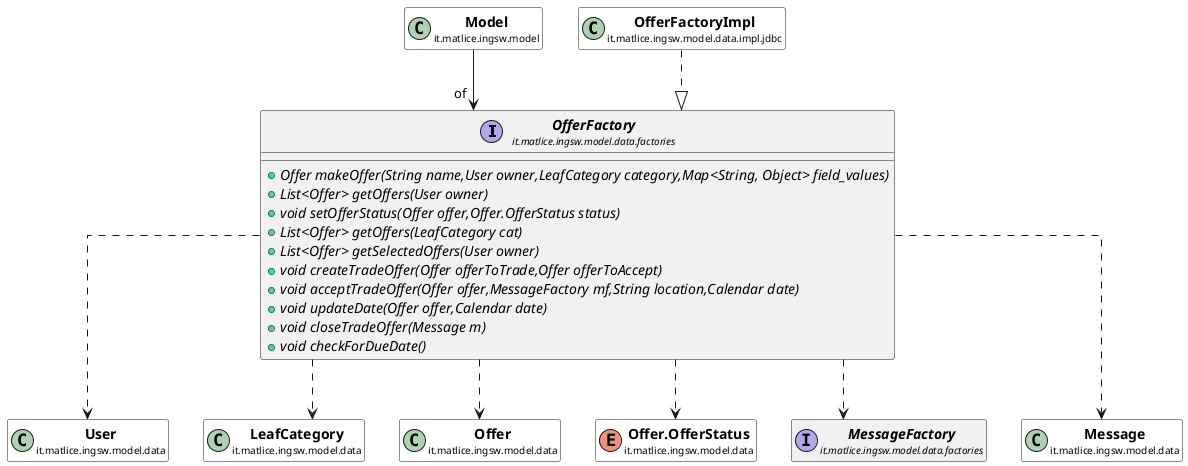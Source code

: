 @startuml

skinparam svgLinkTarget _parent
skinparam linetype ortho
set namespaceSeparator none
interface "<b><size:14>OfferFactory</b>\n<size:10>it.matlice.ingsw.model.data.factories" as it.matlice.ingsw.model.data.factories.OfferFactory  [[../../../../../../it/matlice/ingsw/model/data/factories/OfferFactory.html{it.matlice.ingsw.model.data.factories.OfferFactory}]] {
{abstract} +Offer makeOffer(String name,User owner,LeafCategory category,Map<String, Object> field_values)
{abstract} +List<Offer> getOffers(User owner)
{abstract} +void setOfferStatus(Offer offer,Offer.OfferStatus status)
{abstract} +List<Offer> getOffers(LeafCategory cat)
{abstract} +List<Offer> getSelectedOffers(User owner)
{abstract} +void createTradeOffer(Offer offerToTrade,Offer offerToAccept)
{abstract} +void acceptTradeOffer(Offer offer,MessageFactory mf,String location,Calendar date)
{abstract} +void updateDate(Offer offer,Calendar date)
{abstract} +void closeTradeOffer(Message m)
{abstract} +void checkForDueDate()
}


class "<b><size:14>Model</b>\n<size:10>it.matlice.ingsw.model" as it.matlice.ingsw.model.Model  [[../../../../../../it/matlice/ingsw/model/Model.html{it.matlice.ingsw.model.Model}]] #white {
}

hide it.matlice.ingsw.model.Model fields
hide it.matlice.ingsw.model.Model methods

it.matlice.ingsw.model.Model -->  "of" it.matlice.ingsw.model.data.factories.OfferFactory

class "<b><size:14>User</b>\n<size:10>it.matlice.ingsw.model.data" as it.matlice.ingsw.model.data.User  [[../../../../../../it/matlice/ingsw/model/data/User.html{it.matlice.ingsw.model.data.User}]] #white {
}

hide it.matlice.ingsw.model.data.User fields
hide it.matlice.ingsw.model.data.User methods

it.matlice.ingsw.model.data.factories.OfferFactory ..> it.matlice.ingsw.model.data.User

class "<b><size:14>LeafCategory</b>\n<size:10>it.matlice.ingsw.model.data" as it.matlice.ingsw.model.data.LeafCategory  [[../../../../../../it/matlice/ingsw/model/data/LeafCategory.html{it.matlice.ingsw.model.data.LeafCategory}]] #white {
}

hide it.matlice.ingsw.model.data.LeafCategory fields
hide it.matlice.ingsw.model.data.LeafCategory methods

it.matlice.ingsw.model.data.factories.OfferFactory ..> it.matlice.ingsw.model.data.LeafCategory


class "<b><size:14>Offer</b>\n<size:10>it.matlice.ingsw.model.data" as it.matlice.ingsw.model.data.Offer  [[../../../../../../it/matlice/ingsw/model/data/Offer.html{it.matlice.ingsw.model.data.Offer}]] #white {
}

hide it.matlice.ingsw.model.data.Offer fields
hide it.matlice.ingsw.model.data.Offer methods

it.matlice.ingsw.model.data.factories.OfferFactory ..> it.matlice.ingsw.model.data.Offer


enum "<b><size:14>Offer.OfferStatus</b>\n<size:10>it.matlice.ingsw.model.data" as it.matlice.ingsw.model.data.Offer.OfferStatus  [[../../../../../../it/matlice/ingsw/model/data/Offer.OfferStatus.html{it.matlice.ingsw.model.data.Offer.OfferStatus}]] #white {
}

hide it.matlice.ingsw.model.data.Offer.OfferStatus fields
hide it.matlice.ingsw.model.data.Offer.OfferStatus methods

it.matlice.ingsw.model.data.factories.OfferFactory ..> it.matlice.ingsw.model.data.Offer.OfferStatus

interface "<b><size:14>MessageFactory</b>\n<size:10>it.matlice.ingsw.model.data.factories" as it.matlice.ingsw.model.data.factories.MessageFactory  [[../../../../../../it/matlice/ingsw/model/data/factories/MessageFactory.html{it.matlice.ingsw.model.data.factories.MessageFactory}]] {
}

hide it.matlice.ingsw.model.data.factories.MessageFactory fields
hide it.matlice.ingsw.model.data.factories.MessageFactory methods

it.matlice.ingsw.model.data.factories.OfferFactory ..> it.matlice.ingsw.model.data.factories.MessageFactory


class "<b><size:14>Message</b>\n<size:10>it.matlice.ingsw.model.data" as it.matlice.ingsw.model.data.Message  [[../../../../../../it/matlice/ingsw/model/data/Message.html{it.matlice.ingsw.model.data.Message}]] #white {
}

hide it.matlice.ingsw.model.data.Message fields
hide it.matlice.ingsw.model.data.Message methods

it.matlice.ingsw.model.data.factories.OfferFactory ..> it.matlice.ingsw.model.data.Message

class "<b><size:14>OfferFactoryImpl</b>\n<size:10>it.matlice.ingsw.model.data.impl.jdbc" as it.matlice.ingsw.model.data.impl.jdbc.OfferFactoryImpl  [[../../../../../../it/matlice/ingsw/model/data/impl/jdbc/OfferFactoryImpl.html{it.matlice.ingsw.model.data.impl.jdbc.OfferFactoryImpl}]] #white {
}

hide it.matlice.ingsw.model.data.impl.jdbc.OfferFactoryImpl fields
hide it.matlice.ingsw.model.data.impl.jdbc.OfferFactoryImpl methods

it.matlice.ingsw.model.data.impl.jdbc.OfferFactoryImpl ..|> it.matlice.ingsw.model.data.factories.OfferFactory


@enduml

